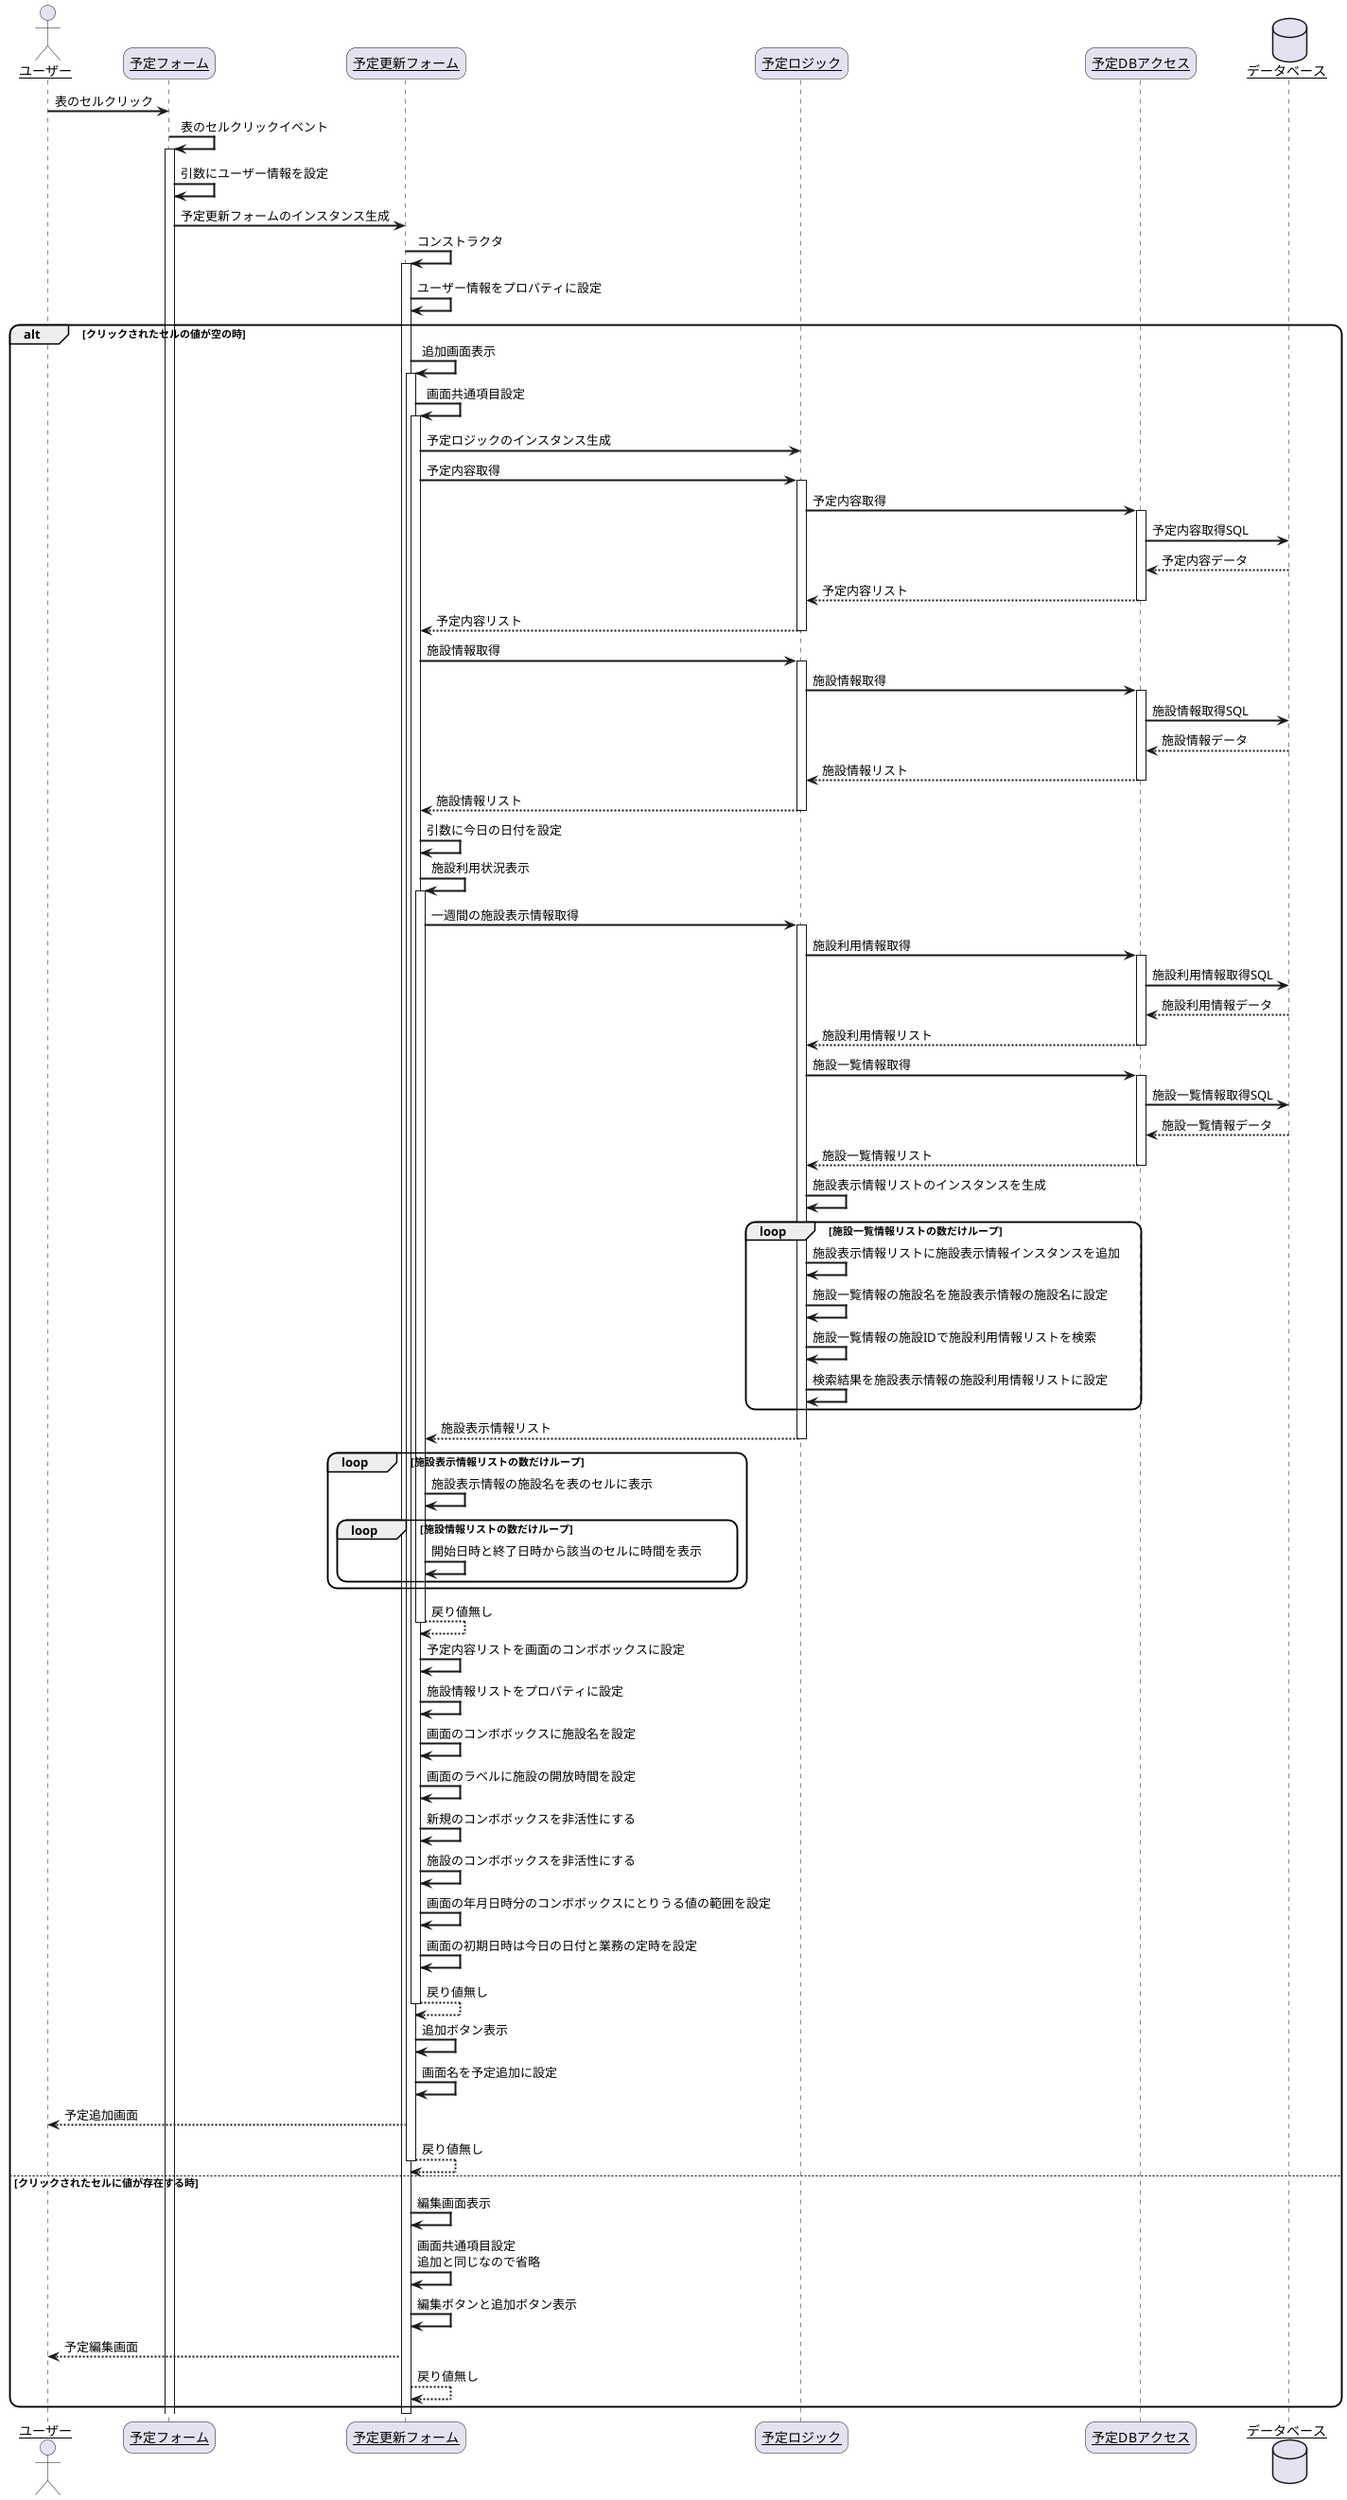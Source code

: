 @startuml
skinparam sequenceArrowThickness 2
skinparam roundcorner 20
skinparam maxmessagesize 60
skinparam sequenceParticipant underline

actor "ユーザー" as user
participant "予定フォーム" as plan_form
participant "予定更新フォーム" as plan_update_form
participant "予定ロジック" as plan_logic
participant "予定DBアクセス" as plan_data_acces
database "データベース" as db

user -> plan_form: 表のセルクリック
plan_form -> plan_form: 表のセルクリックイベント
activate plan_form
plan_form -> plan_form: 引数にユーザー情報を設定
plan_form -> plan_update_form: 予定更新フォームのインスタンス生成
plan_update_form -> plan_update_form: コンストラクタ
activate plan_update_form
plan_update_form -> plan_update_form:ユーザー情報をプロパティに設定
alt クリックされたセルの値が空の時
    plan_update_form -> plan_update_form: 追加画面表示
    activate plan_update_form
    plan_update_form -> plan_update_form: 画面共通項目設定
    activate plan_update_form
    plan_update_form -> plan_logic: 予定ロジックのインスタンス生成
    plan_update_form -> plan_logic: 予定内容取得
    activate plan_logic
    plan_logic -> plan_data_acces: 予定内容取得
    activate plan_data_acces
    plan_data_acces -> db: 予定内容取得SQL
    db --> plan_data_acces: 予定内容データ
    plan_data_acces --> plan_logic:予定内容リスト
    deactivate plan_data_acces
    plan_logic --> plan_update_form: 予定内容リスト
    deactivate plan_logic
    plan_update_form -> plan_logic: 施設情報取得
    activate plan_logic
    plan_logic -> plan_data_acces: 施設情報取得
    activate plan_data_acces
    plan_data_acces -> db: 施設情報取得SQL
    db --> plan_data_acces: 施設情報データ
    plan_data_acces --> plan_logic:施設情報リスト
    deactivate plan_data_acces
    plan_logic --> plan_update_form: 施設情報リスト
    deactivate plan_logic
    plan_update_form -> plan_update_form: 引数に今日の日付を設定
    plan_update_form -> plan_update_form: 施設利用状況表示
    activate plan_update_form
    plan_update_form -> plan_logic: 一週間の施設表示情報取得
    activate plan_logic
    plan_logic -> plan_data_acces: 施設利用情報取得
    activate plan_data_acces
    plan_data_acces -> db: 施設利用情報取得SQL
    db --> plan_data_acces: 施設利用情報データ
    plan_data_acces --> plan_logic:施設利用情報リスト
    deactivate plan_data_acces
    plan_logic -> plan_data_acces: 施設一覧情報取得
    activate plan_data_acces
    plan_data_acces -> db: 施設一覧情報取得SQL
    db --> plan_data_acces: 施設一覧情報データ
    plan_data_acces --> plan_logic:施設一覧情報リスト
    deactivate plan_data_acces
    plan_logic -> plan_logic: 施設表示情報リストのインスタンスを生成
    loop 施設一覧情報リストの数だけループ
        plan_logic -> plan_logic: 施設表示情報リストに施設表示情報インスタンスを追加
        plan_logic -> plan_logic: 施設一覧情報の施設名を施設表示情報の施設名に設定
        plan_logic -> plan_logic: 施設一覧情報の施設IDで施設利用情報リストを検索
        plan_logic -> plan_logic: 検索結果を施設表示情報の施設利用情報リストに設定
    end
    plan_logic --> plan_update_form: 施設表示情報リスト
    deactivate plan_logic
    loop 施設表示情報リストの数だけループ
        plan_update_form -> plan_update_form: 施設表示情報の施設名を表のセルに表示
        loop 施設情報リストの数だけループ
            plan_update_form -> plan_update_form: 開始日時と終了日時から該当のセルに時間を表示
        end
    end
    plan_update_form --> plan_update_form:戻り値無し
    deactivate plan_update_form
    plan_update_form -> plan_update_form:予定内容リストを画面のコンボボックスに設定
    plan_update_form -> plan_update_form:施設情報リストをプロパティに設定
    plan_update_form -> plan_update_form:画面のコンボボックスに施設名を設定
    plan_update_form -> plan_update_form:画面のラベルに施設の開放時間を設定
    plan_update_form -> plan_update_form:新規のコンボボックスを非活性にする
    plan_update_form -> plan_update_form:施設のコンボボックスを非活性にする
    plan_update_form -> plan_update_form:画面の年月日時分のコンボボックスにとりうる値の範囲を設定
    plan_update_form -> plan_update_form:画面の初期日時は今日の日付と業務の定時を設定
    plan_update_form --> plan_update_form: 戻り値無し
    deactivate plan_update_form
    plan_update_form -> plan_update_form:追加ボタン表示
    plan_update_form -> plan_update_form:画面名を予定追加に設定
    plan_update_form --> user: 予定追加画面
    plan_update_form --> plan_update_form: 戻り値無し
    deactivate plan_update_form
else クリックされたセルに値が存在する時
    plan_update_form -> plan_update_form:編集画面表示
    plan_update_form -> plan_update_form: 画面共通項目設定　追加と同じなので省略
    plan_update_form -> plan_update_form:編集ボタンと追加ボタン表示
    plan_update_form --> user: 予定編集画面
    plan_update_form --> plan_update_form: 戻り値無し
end
deactivate plan_update_form


@enduml